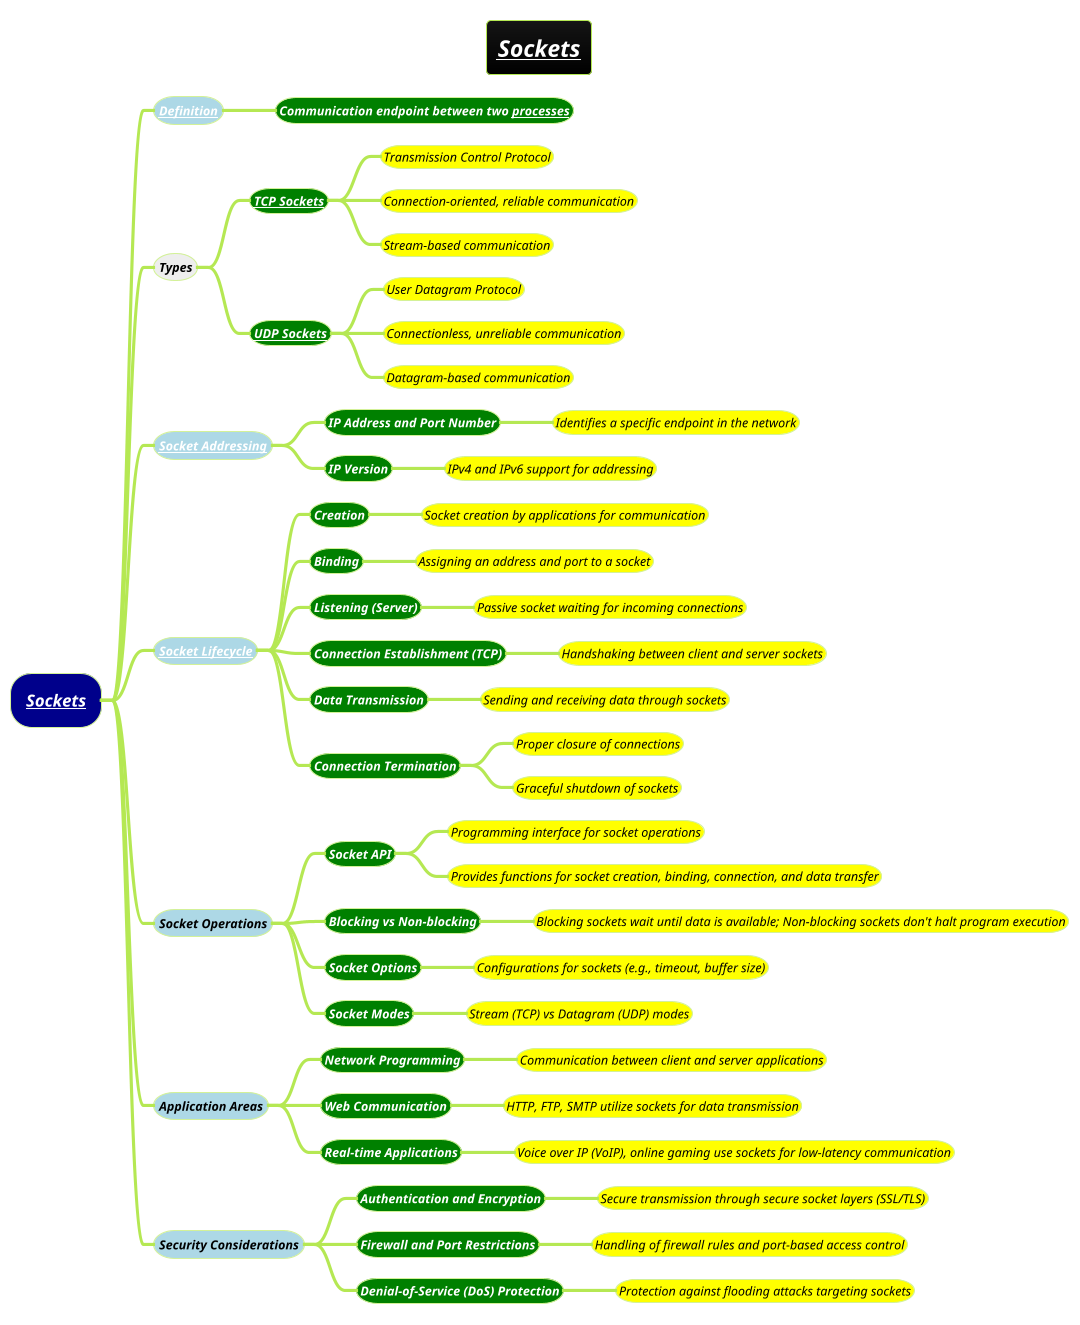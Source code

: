 @startmindmap
title =<i><b><u><size:18>[[docs/3-programming-languages/Venkat-Subramaniam/images/img_388.png Sockets]]
!theme hacker

*[#darkblue] <i><color #white>[[docs/3-programming-languages/Venkat-Subramaniam/images/img_388.png Sockets]]
**[#lightblue] <i><color #black><size:12>[[docs/3-programming-languages/Venkat-Subramaniam/images/img_388.png Definition]]
***[#green] <b><i><color #white><size:12>Communication endpoint between two [[docs/3-programming-languages/Venkat-Subramaniam/images/img_388.png processes]]
**[#e] <i><color #black><size:12>Types
***[#green] <b><i><color #white><size:12>[[docs/3-programming-languages/Venkat-Subramaniam/images/img_388.png TCP Sockets]]
****[#yellow] <i><color #black><size:12>Transmission Control Protocol
****[#yellow] <i><color #black><size:12>Connection-oriented, reliable communication
****[#yellow] <i><color #black><size:12>Stream-based communication
***[#green] <b><i><color #white><size:12>[[docs/3-programming-languages/Venkat-Subramaniam/images/img_388.png UDP Sockets]]
****[#yellow] <i><color #black><size:12>User Datagram Protocol
****[#yellow] <i><color #black><size:12>Connectionless, unreliable communication
****[#yellow] <i><color #black><size:12>Datagram-based communication
**[#lightblue] <i><color #black><size:12>[[docs/3-programming-languages/Venkat-Subramaniam/images/img_388.png Socket Addressing]]
***[#green] <b><i><color #white><size:12>IP Address and Port Number
****[#yellow] <i><color #black><size:12>Identifies a specific endpoint in the network
***[#green] <b><i><color #white><size:12>IP Version
****[#yellow] <i><color #black><size:12>IPv4 and IPv6 support for addressing
**[#lightblue] <i><color #black><size:12>[[docs/3-programming-languages/Venkat-Subramaniam/images/img_388.png Socket Lifecycle]]
***[#green] <b><i><color #white><size:12>Creation
****[#yellow] <i><color #black><size:12>Socket creation by applications for communication
***[#green] <b><i><color #white><size:12>Binding
****[#yellow] <i><color #black><size:12>Assigning an address and port to a socket
***[#green] <b><i><color #white><size:12>Listening (Server)
****[#yellow] <i><color #black><size:12>Passive socket waiting for incoming connections
***[#green] <b><i><color #white><size:12>Connection Establishment (TCP)
****[#yellow] <i><color #black><size:12>Handshaking between client and server sockets
***[#green] <b><i><color #white><size:12>Data Transmission
****[#yellow] <i><color #black><size:12>Sending and receiving data through sockets
***[#green] <b><i><color #white><size:12>Connection Termination
****[#yellow] <i><color #black><size:12>Proper closure of connections
****[#yellow] <i><color #black><size:12>Graceful shutdown of sockets
**[#lightblue] <i><color #black><size:12>Socket Operations
***[#green] <b><i><color #white><size:12>Socket API
****[#yellow] <i><color #black><size:12>Programming interface for socket operations
****[#yellow] <i><color #black><size:12>Provides functions for socket creation, binding, connection, and data transfer
***[#green] <b><i><color #white><size:12>Blocking vs Non-blocking
****[#yellow] <i><color #black><size:12>Blocking sockets wait until data is available; Non-blocking sockets don't halt program execution
***[#green] <b><i><color #white><size:12>Socket Options
****[#yellow] <i><color #black><size:12>Configurations for sockets (e.g., timeout, buffer size)
***[#green] <b><i><color #white><size:12>Socket Modes
****[#yellow] <i><color #black><size:12>Stream (TCP) vs Datagram (UDP) modes
**[#lightblue] <i><color #black><size:12>Application Areas
***[#green] <b><i><color #white><size:12>Network Programming
****[#yellow] <i><color #black><size:12>Communication between client and server applications
***[#green] <b><i><color #white><size:12>Web Communication
****[#yellow] <i><color #black><size:12>HTTP, FTP, SMTP utilize sockets for data transmission
***[#green] <b><i><color #white><size:12>Real-time Applications
****[#yellow] <i><color #black><size:12>Voice over IP (VoIP), online gaming use sockets for low-latency communication
**[#lightblue] <i><color #black><size:12>Security Considerations
***[#green] <b><i><color #white><size:12>Authentication and Encryption
****[#yellow] <i><color #black><size:12>Secure transmission through secure socket layers (SSL/TLS)
***[#green] <b><i><color #white><size:12>Firewall and Port Restrictions
****[#yellow] <i><color #black><size:12>Handling of firewall rules and port-based access control
***[#green] <b><i><color #white><size:12>Denial-of-Service (DoS) Protection
****[#yellow] <i><color #black><size:12>Protection against flooding attacks targeting sockets
@endmindmap
